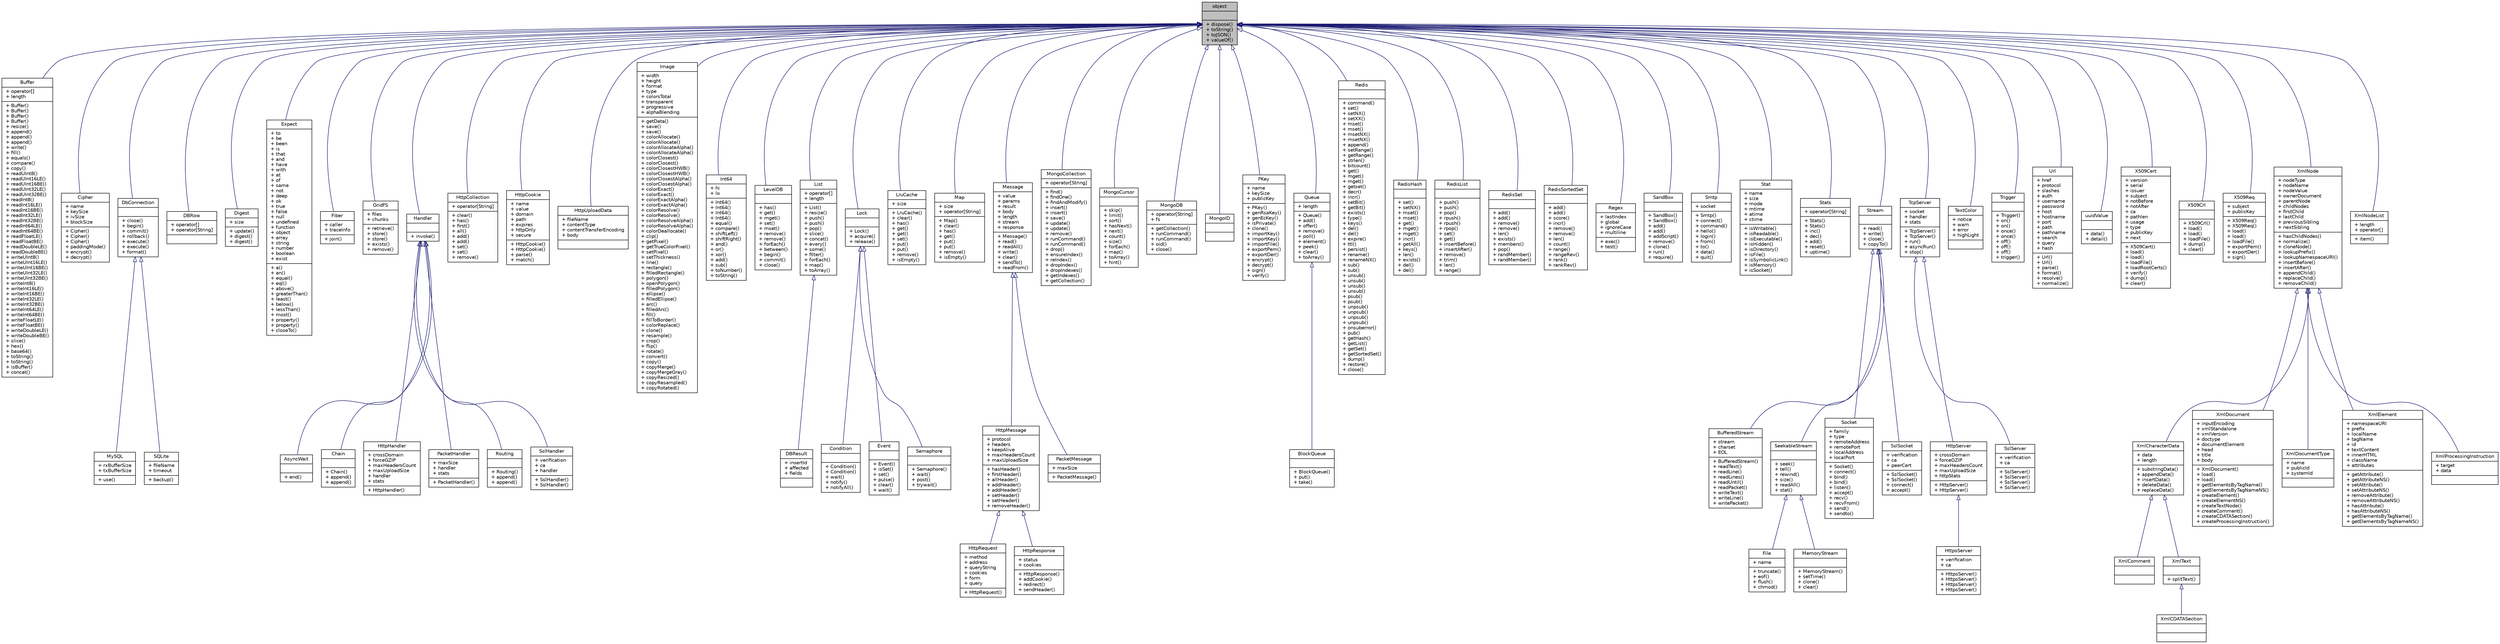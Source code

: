 digraph "object"
{
  edge [fontname="Helvetica",fontsize="10",labelfontname="Helvetica",labelfontsize="10"];
  node [fontname="Helvetica",fontsize="10",shape=record];
  Node1 [label="{object\n||+ dispose()\l+ toString()\l+ toJSON()\l+ valueOf()\l}",height=0.2,width=0.4,color="black", fillcolor="grey75", style="filled", fontcolor="black"];
  Node1 -> Node2 [dir="back",color="midnightblue",fontsize="10",style="solid",arrowtail="onormal",fontname="Helvetica"];
  Node2 [label="{Buffer\n|+ operator[]\l+ length\l|+ Buffer()\l+ Buffer()\l+ Buffer()\l+ Buffer()\l+ resize()\l+ append()\l+ append()\l+ append()\l+ write()\l+ fill()\l+ equals()\l+ compare()\l+ copy()\l+ readUInt8()\l+ readUInt16LE()\l+ readUInt16BE()\l+ readUInt32LE()\l+ readUInt32BE()\l+ readInt8()\l+ readInt16LE()\l+ readInt16BE()\l+ readInt32LE()\l+ readInt32BE()\l+ readInt64LE()\l+ readInt64BE()\l+ readFloatLE()\l+ readFloatBE()\l+ readDoubleLE()\l+ readDoubleBE()\l+ writeUInt8()\l+ writeUInt16LE()\l+ writeUInt16BE()\l+ writeUInt32LE()\l+ writeUInt32BE()\l+ writeInt8()\l+ writeInt16LE()\l+ writeInt16BE()\l+ writeInt32LE()\l+ writeInt32BE()\l+ writeInt64LE()\l+ writeInt64BE()\l+ writeFloatLE()\l+ writeFloatBE()\l+ writeDoubleLE()\l+ writeDoubleBE()\l+ slice()\l+ hex()\l+ base64()\l+ toString()\l+ toString()\l+ isBuffer()\l+ concat()\l}",height=0.2,width=0.4,color="black", fillcolor="white", style="filled",URL="$d9/dae/interfaceBuffer.html",tooltip="二进制数据缓存对象，用于 io 读写的数据处理 "];
  Node1 -> Node3 [dir="back",color="midnightblue",fontsize="10",style="solid",arrowtail="onormal",fontname="Helvetica"];
  Node3 [label="{Cipher\n|+ name\l+ keySize\l+ ivSize\l+ blockSize\l|+ Cipher()\l+ Cipher()\l+ Cipher()\l+ paddingMode()\l+ encrypt()\l+ decrypt()\l}",height=0.2,width=0.4,color="black", fillcolor="white", style="filled",URL="$df/d49/interfaceCipher.html",tooltip="对称加密算法对象 "];
  Node1 -> Node4 [dir="back",color="midnightblue",fontsize="10",style="solid",arrowtail="onormal",fontname="Helvetica"];
  Node4 [label="{DbConnection\n||+ close()\l+ begin()\l+ commit()\l+ rollback()\l+ execute()\l+ execute()\l+ format()\l}",height=0.2,width=0.4,color="black", fillcolor="white", style="filled",URL="$d8/d2c/interfaceDbConnection.html",tooltip="数据库连接对象，用于建立和维护一个数据库连接会话。 "];
  Node4 -> Node5 [dir="back",color="midnightblue",fontsize="10",style="solid",arrowtail="onormal",fontname="Helvetica"];
  Node5 [label="{MySQL\n|+ rxBufferSize\l+ txBufferSize\l|+ use()\l}",height=0.2,width=0.4,color="black", fillcolor="white", style="filled",URL="$d2/d68/interfaceMySQL.html",tooltip="mysql 数据库连接对象 "];
  Node4 -> Node6 [dir="back",color="midnightblue",fontsize="10",style="solid",arrowtail="onormal",fontname="Helvetica"];
  Node6 [label="{SQLite\n|+ fileName\l+ timeout\l|+ backup()\l}",height=0.2,width=0.4,color="black", fillcolor="white", style="filled",URL="$d7/df5/interfaceSQLite.html",tooltip="sqlite 数据库连接对象 "];
  Node1 -> Node7 [dir="back",color="midnightblue",fontsize="10",style="solid",arrowtail="onormal",fontname="Helvetica"];
  Node7 [label="{DBRow\n|+ operator[]\l+ operator[String]\l|}",height=0.2,width=0.4,color="black", fillcolor="white", style="filled",URL="$d7/d8e/interfaceDBRow.html",tooltip="数据库记录对象 "];
  Node1 -> Node8 [dir="back",color="midnightblue",fontsize="10",style="solid",arrowtail="onormal",fontname="Helvetica"];
  Node8 [label="{Digest\n|+ size\l|+ update()\l+ digest()\l+ digest()\l}",height=0.2,width=0.4,color="black", fillcolor="white", style="filled",URL="$d3/d41/interfaceDigest.html",tooltip="信息摘要对象 "];
  Node1 -> Node9 [dir="back",color="midnightblue",fontsize="10",style="solid",arrowtail="onormal",fontname="Helvetica"];
  Node9 [label="{Expect\n|+ to\l+ be\l+ been\l+ is\l+ that\l+ and\l+ have\l+ with\l+ at\l+ of\l+ same\l+ not\l+ deep\l+ ok\l+ true\l+ false\l+ null\l+ undefined\l+ function\l+ object\l+ array\l+ string\l+ number\l+ boolean\l+ exist\l|+ a()\l+ an()\l+ equal()\l+ eql()\l+ above()\l+ greaterThan()\l+ least()\l+ below()\l+ lessThan()\l+ most()\l+ property()\l+ property()\l+ closeTo()\l}",height=0.2,width=0.4,color="black", fillcolor="white", style="filled",URL="$d0/df6/interfaceExpect.html",tooltip="断言期望对象 "];
  Node1 -> Node10 [dir="back",color="midnightblue",fontsize="10",style="solid",arrowtail="onormal",fontname="Helvetica"];
  Node10 [label="{Fiber\n|+ caller\l+ traceInfo\l|+ join()\l}",height=0.2,width=0.4,color="black", fillcolor="white", style="filled",URL="$d4/d39/interfaceFiber.html",tooltip="纤程操作对象，此对象不可直接创建 "];
  Node1 -> Node11 [dir="back",color="midnightblue",fontsize="10",style="solid",arrowtail="onormal",fontname="Helvetica"];
  Node11 [label="{GridFS\n|+ files\l+ chunks\l|+ retrieve()\l+ store()\l+ store()\l+ exists()\l+ remove()\l}",height=0.2,width=0.4,color="black", fillcolor="white", style="filled",URL="$d7/d34/interfaceGridFS.html",tooltip="MongoDB GridFS 分布式文件系统访问对象 "];
  Node1 -> Node12 [dir="back",color="midnightblue",fontsize="10",style="solid",arrowtail="onormal",fontname="Helvetica"];
  Node12 [label="{Handler\n||+ invoke()\l}",height=0.2,width=0.4,color="black", fillcolor="white", style="filled",URL="$da/d85/interfaceHandler.html",tooltip="消息处理器接口 "];
  Node12 -> Node13 [dir="back",color="midnightblue",fontsize="10",style="solid",arrowtail="onormal",fontname="Helvetica"];
  Node13 [label="{AsyncWait\n||+ end()\l}",height=0.2,width=0.4,color="black", fillcolor="white", style="filled",URL="$d2/d88/interfaceAsyncWait.html",tooltip="消息处理器异步等待对象 "];
  Node12 -> Node14 [dir="back",color="midnightblue",fontsize="10",style="solid",arrowtail="onormal",fontname="Helvetica"];
  Node14 [label="{Chain\n||+ Chain()\l+ append()\l+ append()\l}",height=0.2,width=0.4,color="black", fillcolor="white", style="filled",URL="$d3/d78/interfaceChain.html",tooltip="消息处理器链处理对象 "];
  Node12 -> Node15 [dir="back",color="midnightblue",fontsize="10",style="solid",arrowtail="onormal",fontname="Helvetica"];
  Node15 [label="{HttpHandler\n|+ crossDomain\l+ forceGZIP\l+ maxHeadersCount\l+ maxUploadSize\l+ handler\l+ stats\l|+ HttpHandler()\l}",height=0.2,width=0.4,color="black", fillcolor="white", style="filled",URL="$d6/d18/interfaceHttpHandler.html",tooltip="http 协议转换处理器 "];
  Node12 -> Node16 [dir="back",color="midnightblue",fontsize="10",style="solid",arrowtail="onormal",fontname="Helvetica"];
  Node16 [label="{PacketHandler\n|+ maxSize\l+ handler\l+ stats\l|+ PacketHandler()\l}",height=0.2,width=0.4,color="black", fillcolor="white", style="filled",URL="$de/dba/interfacePacketHandler.html",tooltip="Packet 包协议转换处理器 "];
  Node12 -> Node17 [dir="back",color="midnightblue",fontsize="10",style="solid",arrowtail="onormal",fontname="Helvetica"];
  Node17 [label="{Routing\n||+ Routing()\l+ append()\l+ append()\l}",height=0.2,width=0.4,color="black", fillcolor="white", style="filled",URL="$df/dcb/interfaceRouting.html",tooltip="消息处理器路由对象 "];
  Node12 -> Node18 [dir="back",color="midnightblue",fontsize="10",style="solid",arrowtail="onormal",fontname="Helvetica"];
  Node18 [label="{SslHandler\n|+ verification\l+ ca\l+ handler\l|+ SslHandler()\l+ SslHandler()\l}",height=0.2,width=0.4,color="black", fillcolor="white", style="filled",URL="$df/dd8/interfaceSslHandler.html",tooltip="ssl 协议转换处理器 "];
  Node1 -> Node19 [dir="back",color="midnightblue",fontsize="10",style="solid",arrowtail="onormal",fontname="Helvetica"];
  Node19 [label="{HttpCollection\n|+ operator[String]\l|+ clear()\l+ has()\l+ first()\l+ all()\l+ add()\l+ add()\l+ set()\l+ set()\l+ remove()\l}",height=0.2,width=0.4,color="black", fillcolor="white", style="filled",URL="$da/d34/interfaceHttpCollection.html",tooltip="http 容器对象，用于 http header，cookie，query，form，等数据的存储与组织 "];
  Node1 -> Node20 [dir="back",color="midnightblue",fontsize="10",style="solid",arrowtail="onormal",fontname="Helvetica"];
  Node20 [label="{HttpCookie\n|+ name\l+ value\l+ domain\l+ path\l+ expires\l+ httpOnly\l+ secure\l|+ HttpCookie()\l+ HttpCookie()\l+ parse()\l+ match()\l}",height=0.2,width=0.4,color="black", fillcolor="white", style="filled",URL="$d3/dea/interfaceHttpCookie.html",tooltip="http Cookie 对象，用于添加和处理 cookie "];
  Node1 -> Node21 [dir="back",color="midnightblue",fontsize="10",style="solid",arrowtail="onormal",fontname="Helvetica"];
  Node21 [label="{HttpUploadData\n|+ fileName\l+ contentType\l+ contentTransferEncoding\l+ body\l|}",height=0.2,width=0.4,color="black", fillcolor="white", style="filled",URL="$db/dd0/interfaceHttpUploadData.html",tooltip="包含 multipart 的一个条目数据 "];
  Node1 -> Node22 [dir="back",color="midnightblue",fontsize="10",style="solid",arrowtail="onormal",fontname="Helvetica"];
  Node22 [label="{Image\n|+ width\l+ height\l+ format\l+ type\l+ colorsTotal\l+ transparent\l+ progressive\l+ alphaBlending\l|+ getData()\l+ save()\l+ save()\l+ colorAllocate()\l+ colorAllocate()\l+ colorAllocateAlpha()\l+ colorAllocateAlpha()\l+ colorClosest()\l+ colorClosest()\l+ colorClosestHWB()\l+ colorClosestHWB()\l+ colorClosestAlpha()\l+ colorClosestAlpha()\l+ colorExact()\l+ colorExact()\l+ colorExactAlpha()\l+ colorExactAlpha()\l+ colorResolve()\l+ colorResolve()\l+ colorResolveAlpha()\l+ colorResolveAlpha()\l+ colorDeallocate()\l+ clip()\l+ getPixel()\l+ getTrueColorPixel()\l+ setPixel()\l+ setThickness()\l+ line()\l+ rectangle()\l+ filledRectangle()\l+ polygon()\l+ openPolygon()\l+ filledPolygon()\l+ ellipse()\l+ filledEllipse()\l+ arc()\l+ filledArc()\l+ fill()\l+ fillToBorder()\l+ colorReplace()\l+ clone()\l+ resample()\l+ crop()\l+ flip()\l+ rotate()\l+ convert()\l+ copy()\l+ copyMerge()\l+ copyMergeGray()\l+ copyResized()\l+ copyResampled()\l+ copyRotated()\l}",height=0.2,width=0.4,color="black", fillcolor="white", style="filled",URL="$d2/d41/interfaceImage.html",tooltip="图像处理对象，用以对图像进行转换，绘制，存储等操作 "];
  Node1 -> Node23 [dir="back",color="midnightblue",fontsize="10",style="solid",arrowtail="onormal",fontname="Helvetica"];
  Node23 [label="{Int64\n|+ hi\l+ lo\l|+ Int64()\l+ Int64()\l+ Int64()\l+ Int64()\l+ equal()\l+ compare()\l+ shiftLeft()\l+ shiftRight()\l+ and()\l+ or()\l+ xor()\l+ add()\l+ sub()\l+ toNumber()\l+ toString()\l}",height=0.2,width=0.4,color="black", fillcolor="white", style="filled",URL="$df/dc1/interfaceInt64.html",tooltip="64位整数对象 "];
  Node1 -> Node24 [dir="back",color="midnightblue",fontsize="10",style="solid",arrowtail="onormal",fontname="Helvetica"];
  Node24 [label="{LevelDB\n||+ has()\l+ get()\l+ mget()\l+ set()\l+ mset()\l+ remove()\l+ remove()\l+ forEach()\l+ between()\l+ begin()\l+ commit()\l+ close()\l}",height=0.2,width=0.4,color="black", fillcolor="white", style="filled",URL="$d0/d9e/interfaceLevelDB.html",tooltip="LevelDB 数据库对象 "];
  Node1 -> Node25 [dir="back",color="midnightblue",fontsize="10",style="solid",arrowtail="onormal",fontname="Helvetica"];
  Node25 [label="{List\n|+ operator[]\l+ length\l|+ List()\l+ resize()\l+ push()\l+ push()\l+ pop()\l+ slice()\l+ concat()\l+ every()\l+ some()\l+ filter()\l+ forEach()\l+ map()\l+ toArray()\l}",height=0.2,width=0.4,color="black", fillcolor="white", style="filled",URL="$de/dd8/interfaceList.html",tooltip="Variant 数组对象，一般用以返回一组 Variant 数据 "];
  Node25 -> Node26 [dir="back",color="midnightblue",fontsize="10",style="solid",arrowtail="onormal",fontname="Helvetica"];
  Node26 [label="{DBResult\n|+ insertId\l+ affected\l+ fields\l|}",height=0.2,width=0.4,color="black", fillcolor="white", style="filled",URL="$d9/db4/interfaceDBResult.html",tooltip="数据库结果集合对象 "];
  Node1 -> Node27 [dir="back",color="midnightblue",fontsize="10",style="solid",arrowtail="onormal",fontname="Helvetica"];
  Node27 [label="{Lock\n||+ Lock()\l+ acquire()\l+ release()\l}",height=0.2,width=0.4,color="black", fillcolor="white", style="filled",URL="$de/da6/interfaceLock.html",tooltip="纤程锁对象 "];
  Node27 -> Node28 [dir="back",color="midnightblue",fontsize="10",style="solid",arrowtail="onormal",fontname="Helvetica"];
  Node28 [label="{Condition\n||+ Condition()\l+ Condition()\l+ wait()\l+ notify()\l+ notifyAll()\l}",height=0.2,width=0.4,color="black", fillcolor="white", style="filled",URL="$d5/d45/interfaceCondition.html",tooltip="条件变量对象 "];
  Node27 -> Node29 [dir="back",color="midnightblue",fontsize="10",style="solid",arrowtail="onormal",fontname="Helvetica"];
  Node29 [label="{Event\n||+ Event()\l+ isSet()\l+ set()\l+ pulse()\l+ clear()\l+ wait()\l}",height=0.2,width=0.4,color="black", fillcolor="white", style="filled",URL="$d7/ddf/interfaceEvent.html",tooltip="事件对象 "];
  Node27 -> Node30 [dir="back",color="midnightblue",fontsize="10",style="solid",arrowtail="onormal",fontname="Helvetica"];
  Node30 [label="{Semaphore\n||+ Semaphore()\l+ wait()\l+ post()\l+ trywait()\l}",height=0.2,width=0.4,color="black", fillcolor="white", style="filled",URL="$dc/d90/interfaceSemaphore.html",tooltip="纤程信号量对象 "];
  Node1 -> Node31 [dir="back",color="midnightblue",fontsize="10",style="solid",arrowtail="onormal",fontname="Helvetica"];
  Node31 [label="{LruCache\n|+ size\l|+ LruCache()\l+ clear()\l+ has()\l+ get()\l+ get()\l+ set()\l+ put()\l+ put()\l+ remove()\l+ isEmpty()\l}",height=0.2,width=0.4,color="black", fillcolor="white", style="filled",URL="$dc/d81/interfaceLruCache.html",tooltip="LRU(least recently used) 缓存对象 "];
  Node1 -> Node32 [dir="back",color="midnightblue",fontsize="10",style="solid",arrowtail="onormal",fontname="Helvetica"];
  Node32 [label="{Map\n|+ size\l+ operator[String]\l|+ Map()\l+ clear()\l+ has()\l+ get()\l+ put()\l+ put()\l+ remove()\l+ isEmpty()\l}",height=0.2,width=0.4,color="black", fillcolor="white", style="filled",URL="$d2/dc1/interfaceMap.html",tooltip="字典对象 "];
  Node1 -> Node33 [dir="back",color="midnightblue",fontsize="10",style="solid",arrowtail="onormal",fontname="Helvetica"];
  Node33 [label="{Message\n|+ value\l+ params\l+ result\l+ body\l+ length\l+ stream\l+ response\l|+ Message()\l+ read()\l+ readAll()\l+ write()\l+ clear()\l+ sendTo()\l+ readFrom()\l}",height=0.2,width=0.4,color="black", fillcolor="white", style="filled",URL="$d6/db7/interfaceMessage.html",tooltip="基础消息对象 "];
  Node33 -> Node34 [dir="back",color="midnightblue",fontsize="10",style="solid",arrowtail="onormal",fontname="Helvetica"];
  Node34 [label="{HttpMessage\n|+ protocol\l+ headers\l+ keepAlive\l+ maxHeadersCount\l+ maxUploadSize\l|+ hasHeader()\l+ firstHeader()\l+ allHeader()\l+ addHeader()\l+ addHeader()\l+ setHeader()\l+ setHeader()\l+ removeHeader()\l}",height=0.2,width=0.4,color="black", fillcolor="white", style="filled",URL="$da/d38/interfaceHttpMessage.html",tooltip="http 基础消息对象 "];
  Node34 -> Node35 [dir="back",color="midnightblue",fontsize="10",style="solid",arrowtail="onormal",fontname="Helvetica"];
  Node35 [label="{HttpRequest\n|+ method\l+ address\l+ queryString\l+ cookies\l+ form\l+ query\l|+ HttpRequest()\l}",height=0.2,width=0.4,color="black", fillcolor="white", style="filled",URL="$d4/dfa/interfaceHttpRequest.html",tooltip="http 请求消息对象 "];
  Node34 -> Node36 [dir="back",color="midnightblue",fontsize="10",style="solid",arrowtail="onormal",fontname="Helvetica"];
  Node36 [label="{HttpResponse\n|+ status\l+ cookies\l|+ HttpResponse()\l+ addCookie()\l+ redirect()\l+ sendHeader()\l}",height=0.2,width=0.4,color="black", fillcolor="white", style="filled",URL="$d9/d71/interfaceHttpResponse.html",tooltip="http 响应消息对象 "];
  Node33 -> Node37 [dir="back",color="midnightblue",fontsize="10",style="solid",arrowtail="onormal",fontname="Helvetica"];
  Node37 [label="{PacketMessage\n|+ maxSize\l|+ PacketMessage()\l}",height=0.2,width=0.4,color="black", fillcolor="white", style="filled",URL="$df/da2/interfacePacketMessage.html",tooltip="包处理消息对象 "];
  Node1 -> Node38 [dir="back",color="midnightblue",fontsize="10",style="solid",arrowtail="onormal",fontname="Helvetica"];
  Node38 [label="{MongoCollection\n|+ operator[String]\l|+ find()\l+ findOne()\l+ findAndModify()\l+ insert()\l+ insert()\l+ save()\l+ update()\l+ update()\l+ remove()\l+ runCommand()\l+ runCommand()\l+ drop()\l+ ensureIndex()\l+ reIndex()\l+ dropIndex()\l+ dropIndexes()\l+ getIndexes()\l+ getCollection()\l}",height=0.2,width=0.4,color="black", fillcolor="white", style="filled",URL="$d6/d6b/interfaceMongoCollection.html",tooltip="mongodb 数据库数据集对象 "];
  Node1 -> Node39 [dir="back",color="midnightblue",fontsize="10",style="solid",arrowtail="onormal",fontname="Helvetica"];
  Node39 [label="{MongoCursor\n||+ skip()\l+ limit()\l+ sort()\l+ hasNext()\l+ next()\l+ count()\l+ size()\l+ forEach()\l+ map()\l+ toArray()\l+ hint()\l}",height=0.2,width=0.4,color="black", fillcolor="white", style="filled",URL="$dc/d27/interfaceMongoCursor.html",tooltip="mongodb 数据库数据游标对象 "];
  Node1 -> Node40 [dir="back",color="midnightblue",fontsize="10",style="solid",arrowtail="onormal",fontname="Helvetica"];
  Node40 [label="{MongoDB\n|+ operator[String]\l+ fs\l|+ getCollection()\l+ runCommand()\l+ runCommand()\l+ oid()\l+ close()\l}",height=0.2,width=0.4,color="black", fillcolor="white", style="filled",URL="$df/d69/interfaceMongoDB.html",tooltip="mongodb 数据库连接对象 "];
  Node1 -> Node41 [dir="back",color="midnightblue",fontsize="10",style="solid",arrowtail="onormal",fontname="Helvetica"];
  Node41 [label="{MongoID\n||}",height=0.2,width=0.4,color="black", fillcolor="white", style="filled",URL="$d9/d2f/interfaceMongoID.html",tooltip="mongodb 数据库数据唯一标识对象，用于存储传递 oid "];
  Node1 -> Node42 [dir="back",color="midnightblue",fontsize="10",style="solid",arrowtail="onormal",fontname="Helvetica"];
  Node42 [label="{PKey\n|+ name\l+ keySize\l+ publicKey\l|+ PKey()\l+ genRsaKey()\l+ genEcKey()\l+ isPrivate()\l+ clone()\l+ importKey()\l+ importKey()\l+ importFile()\l+ exportPem()\l+ exportDer()\l+ encrypt()\l+ decrypt()\l+ sign()\l+ verify()\l}",height=0.2,width=0.4,color="black", fillcolor="white", style="filled",URL="$d5/dac/interfacePKey.html",tooltip="不对称加密算法对象 "];
  Node1 -> Node43 [dir="back",color="midnightblue",fontsize="10",style="solid",arrowtail="onormal",fontname="Helvetica"];
  Node43 [label="{Queue\n|+ length\l|+ Queue()\l+ add()\l+ offer()\l+ remove()\l+ poll()\l+ element()\l+ peek()\l+ clear()\l+ toArray()\l}",height=0.2,width=0.4,color="black", fillcolor="white", style="filled",URL="$d1/d56/interfaceQueue.html",tooltip="FIFO（先进先出）队列对象 "];
  Node43 -> Node44 [dir="back",color="midnightblue",fontsize="10",style="solid",arrowtail="onormal",fontname="Helvetica"];
  Node44 [label="{BlockQueue\n||+ BlockQueue()\l+ put()\l+ take()\l}",height=0.2,width=0.4,color="black", fillcolor="white", style="filled",URL="$d4/db6/interfaceBlockQueue.html",tooltip="阻塞 FIFO（先进先出）队列对象 "];
  Node1 -> Node45 [dir="back",color="midnightblue",fontsize="10",style="solid",arrowtail="onormal",fontname="Helvetica"];
  Node45 [label="{Redis\n||+ command()\l+ set()\l+ setNX()\l+ setXX()\l+ mset()\l+ mset()\l+ msetNX()\l+ msetNX()\l+ append()\l+ setRange()\l+ getRange()\l+ strlen()\l+ bitcount()\l+ get()\l+ mget()\l+ mget()\l+ getset()\l+ decr()\l+ incr()\l+ setBit()\l+ getBit()\l+ exists()\l+ type()\l+ keys()\l+ del()\l+ del()\l+ expire()\l+ ttl()\l+ persist()\l+ rename()\l+ renameNX()\l+ sub()\l+ sub()\l+ unsub()\l+ unsub()\l+ unsub()\l+ unsub()\l+ psub()\l+ psub()\l+ unpsub()\l+ unpsub()\l+ unpsub()\l+ unpsub()\l+ onsuberror()\l+ pub()\l+ getHash()\l+ getList()\l+ getSet()\l+ getSortedSet()\l+ dump()\l+ restore()\l+ close()\l}",height=0.2,width=0.4,color="black", fillcolor="white", style="filled",URL="$d7/d32/interfaceRedis.html",tooltip="Redis 数据库客户端对象 "];
  Node1 -> Node46 [dir="back",color="midnightblue",fontsize="10",style="solid",arrowtail="onormal",fontname="Helvetica"];
  Node46 [label="{RedisHash\n||+ set()\l+ setNX()\l+ mset()\l+ mset()\l+ get()\l+ mget()\l+ mget()\l+ incr()\l+ getAll()\l+ keys()\l+ len()\l+ exists()\l+ del()\l+ del()\l}",height=0.2,width=0.4,color="black", fillcolor="white", style="filled",URL="$d9/d58/interfaceRedisHash.html",tooltip="Redis 数据库客户端 Hash 对象，此对象为包含指定 key 的客户端，只有调用其方法才会操作数据库 ..."];
  Node1 -> Node47 [dir="back",color="midnightblue",fontsize="10",style="solid",arrowtail="onormal",fontname="Helvetica"];
  Node47 [label="{RedisList\n||+ push()\l+ push()\l+ pop()\l+ rpush()\l+ rpush()\l+ rpop()\l+ set()\l+ get()\l+ insertBefore()\l+ insertAfter()\l+ remove()\l+ trim()\l+ len()\l+ range()\l}",height=0.2,width=0.4,color="black", fillcolor="white", style="filled",URL="$d0/da2/interfaceRedisList.html",tooltip="Redis 数据库客户端 List 对象，此对象为包含指定 key 的客户端，只有调用其方法才会操作数据库 ..."];
  Node1 -> Node48 [dir="back",color="midnightblue",fontsize="10",style="solid",arrowtail="onormal",fontname="Helvetica"];
  Node48 [label="{RedisSet\n||+ add()\l+ add()\l+ remove()\l+ remove()\l+ len()\l+ exists()\l+ members()\l+ pop()\l+ randMember()\l+ randMember()\l}",height=0.2,width=0.4,color="black", fillcolor="white", style="filled",URL="$d3/dee/interfaceRedisSet.html",tooltip="Redis 数据库客户端 Set 对象，此对象为包含指定 key 的客户端，只有调用其方法才会操作数据库 ..."];
  Node1 -> Node49 [dir="back",color="midnightblue",fontsize="10",style="solid",arrowtail="onormal",fontname="Helvetica"];
  Node49 [label="{RedisSortedSet\n||+ add()\l+ add()\l+ score()\l+ incr()\l+ remove()\l+ remove()\l+ len()\l+ count()\l+ range()\l+ rangeRev()\l+ rank()\l+ rankRev()\l}",height=0.2,width=0.4,color="black", fillcolor="white", style="filled",URL="$db/d03/interfaceRedisSortedSet.html",tooltip="Redis 数据库客户端 SortedSet 对象，此对象为包含指定 key 的客户端，只有调用其方法才会操作数据库 ..."];
  Node1 -> Node50 [dir="back",color="midnightblue",fontsize="10",style="solid",arrowtail="onormal",fontname="Helvetica"];
  Node50 [label="{Regex\n|+ lastIndex\l+ global\l+ ignoreCase\l+ multiline\l|+ exec()\l+ test()\l}",height=0.2,width=0.4,color="black", fillcolor="white", style="filled",URL="$d1/d43/interfaceRegex.html",tooltip="正则表达式对象 "];
  Node1 -> Node51 [dir="back",color="midnightblue",fontsize="10",style="solid",arrowtail="onormal",fontname="Helvetica"];
  Node51 [label="{SandBox\n||+ SandBox()\l+ SandBox()\l+ add()\l+ add()\l+ addScript()\l+ remove()\l+ clone()\l+ run()\l+ require()\l}",height=0.2,width=0.4,color="black", fillcolor="white", style="filled",URL="$d5/dd4/interfaceSandBox.html",tooltip="安全沙箱对象，用于管理一个独立的运行空间 "];
  Node1 -> Node52 [dir="back",color="midnightblue",fontsize="10",style="solid",arrowtail="onormal",fontname="Helvetica"];
  Node52 [label="{Smtp\n|+ socket\l|+ Smtp()\l+ connect()\l+ command()\l+ hello()\l+ login()\l+ from()\l+ to()\l+ data()\l+ quit()\l}",height=0.2,width=0.4,color="black", fillcolor="white", style="filled",URL="$da/de8/interfaceSmtp.html",tooltip="Smtp对象 "];
  Node1 -> Node53 [dir="back",color="midnightblue",fontsize="10",style="solid",arrowtail="onormal",fontname="Helvetica"];
  Node53 [label="{Stat\n|+ name\l+ size\l+ mode\l+ mtime\l+ atime\l+ ctime\l|+ isWritable()\l+ isReadable()\l+ isExecutable()\l+ isHidden()\l+ isDirectory()\l+ isFile()\l+ isSymbolicLink()\l+ isMemory()\l+ isSocket()\l}",height=0.2,width=0.4,color="black", fillcolor="white", style="filled",URL="$dc/da9/interfaceStat.html",tooltip="文件的基础信息对象 "];
  Node1 -> Node54 [dir="back",color="midnightblue",fontsize="10",style="solid",arrowtail="onormal",fontname="Helvetica"];
  Node54 [label="{Stats\n|+ operator[String]\l|+ Stats()\l+ Stats()\l+ inc()\l+ dec()\l+ add()\l+ reset()\l+ uptime()\l}",height=0.2,width=0.4,color="black", fillcolor="white", style="filled",URL="$df/d0b/interfaceStats.html",tooltip="数据统计对象，用以构建应用运行时数据收集 "];
  Node1 -> Node55 [dir="back",color="midnightblue",fontsize="10",style="solid",arrowtail="onormal",fontname="Helvetica"];
  Node55 [label="{Stream\n||+ read()\l+ write()\l+ close()\l+ copyTo()\l}",height=0.2,width=0.4,color="black", fillcolor="white", style="filled",URL="$d4/dc7/interfaceStream.html",tooltip="流操作对象，用于二进制数据流读写 "];
  Node55 -> Node56 [dir="back",color="midnightblue",fontsize="10",style="solid",arrowtail="onormal",fontname="Helvetica"];
  Node56 [label="{BufferedStream\n|+ stream\l+ charset\l+ EOL\l|+ BufferedStream()\l+ readText()\l+ readLine()\l+ readLines()\l+ readUntil()\l+ readPacket()\l+ writeText()\l+ writeLine()\l+ writePacket()\l}",height=0.2,width=0.4,color="black", fillcolor="white", style="filled",URL="$d0/d37/interfaceBufferedStream.html",tooltip="缓存读取对象 "];
  Node55 -> Node57 [dir="back",color="midnightblue",fontsize="10",style="solid",arrowtail="onormal",fontname="Helvetica"];
  Node57 [label="{SeekableStream\n||+ seek()\l+ tell()\l+ rewind()\l+ size()\l+ readAll()\l+ stat()\l}",height=0.2,width=0.4,color="black", fillcolor="white", style="filled",URL="$d6/d9c/interfaceSeekableStream.html",tooltip="可移动当前指针的流对象接口 "];
  Node57 -> Node58 [dir="back",color="midnightblue",fontsize="10",style="solid",arrowtail="onormal",fontname="Helvetica"];
  Node58 [label="{File\n|+ name\l|+ truncate()\l+ eof()\l+ flush()\l+ chmod()\l}",height=0.2,width=0.4,color="black", fillcolor="white", style="filled",URL="$d3/d3a/interfaceFile.html",tooltip="文件操作对象，用于二进制文件读写 "];
  Node57 -> Node59 [dir="back",color="midnightblue",fontsize="10",style="solid",arrowtail="onormal",fontname="Helvetica"];
  Node59 [label="{MemoryStream\n||+ MemoryStream()\l+ setTime()\l+ clone()\l+ clear()\l}",height=0.2,width=0.4,color="black", fillcolor="white", style="filled",URL="$d2/d93/interfaceMemoryStream.html",tooltip="内存流对象 "];
  Node55 -> Node60 [dir="back",color="midnightblue",fontsize="10",style="solid",arrowtail="onormal",fontname="Helvetica"];
  Node60 [label="{Socket\n|+ family\l+ type\l+ remoteAddress\l+ remotePort\l+ localAddress\l+ localPort\l|+ Socket()\l+ connect()\l+ bind()\l+ bind()\l+ listen()\l+ accept()\l+ recv()\l+ recvFrom()\l+ send()\l+ sendto()\l}",height=0.2,width=0.4,color="black", fillcolor="white", style="filled",URL="$dd/d94/interfaceSocket.html",tooltip="网络套接口对象 "];
  Node55 -> Node61 [dir="back",color="midnightblue",fontsize="10",style="solid",arrowtail="onormal",fontname="Helvetica"];
  Node61 [label="{SslSocket\n|+ verification\l+ ca\l+ peerCert\l|+ SslSocket()\l+ SslSocket()\l+ connect()\l+ accept()\l}",height=0.2,width=0.4,color="black", fillcolor="white", style="filled",URL="$d0/d97/interfaceSslSocket.html",tooltip="ssl 网络套接口对象 "];
  Node1 -> Node62 [dir="back",color="midnightblue",fontsize="10",style="solid",arrowtail="onormal",fontname="Helvetica"];
  Node62 [label="{TcpServer\n|+ socket\l+ handler\l+ stats\l|+ TcpServer()\l+ TcpServer()\l+ run()\l+ asyncRun()\l+ stop()\l}",height=0.2,width=0.4,color="black", fillcolor="white", style="filled",URL="$d7/d48/interfaceTcpServer.html",tooltip="tcp 服务器对象，可方便创建一个标准多纤程 tcp 服务器 "];
  Node62 -> Node63 [dir="back",color="midnightblue",fontsize="10",style="solid",arrowtail="onormal",fontname="Helvetica"];
  Node63 [label="{HttpServer\n|+ crossDomain\l+ forceGZIP\l+ maxHeadersCount\l+ maxUploadSize\l+ httpStats\l|+ HttpServer()\l+ HttpServer()\l}",height=0.2,width=0.4,color="black", fillcolor="white", style="filled",URL="$d4/d79/interfaceHttpServer.html",tooltip="http 服务器对象 "];
  Node63 -> Node64 [dir="back",color="midnightblue",fontsize="10",style="solid",arrowtail="onormal",fontname="Helvetica"];
  Node64 [label="{HttpsServer\n|+ verification\l+ ca\l|+ HttpsServer()\l+ HttpsServer()\l+ HttpsServer()\l+ HttpsServer()\l}",height=0.2,width=0.4,color="black", fillcolor="white", style="filled",URL="$d7/d42/interfaceHttpsServer.html",tooltip="https 服务器对象 "];
  Node62 -> Node65 [dir="back",color="midnightblue",fontsize="10",style="solid",arrowtail="onormal",fontname="Helvetica"];
  Node65 [label="{SslServer\n|+ verification\l+ ca\l|+ SslServer()\l+ SslServer()\l+ SslServer()\l+ SslServer()\l}",height=0.2,width=0.4,color="black", fillcolor="white", style="filled",URL="$d1/d5c/interfaceSslServer.html",tooltip="ssl 服务器对象，可方便创建一个标准多纤程 ssl 服务器 "];
  Node1 -> Node66 [dir="back",color="midnightblue",fontsize="10",style="solid",arrowtail="onormal",fontname="Helvetica"];
  Node66 [label="{TextColor\n|+ notice\l+ warn\l+ error\l+ highLight\l|}",height=0.2,width=0.4,color="black", fillcolor="white", style="filled",URL="$da/d8a/interfaceTextColor.html",tooltip="终端输出颜色配置对象 "];
  Node1 -> Node67 [dir="back",color="midnightblue",fontsize="10",style="solid",arrowtail="onormal",fontname="Helvetica"];
  Node67 [label="{Trigger\n||+ Trigger()\l+ on()\l+ on()\l+ once()\l+ once()\l+ off()\l+ off()\l+ off()\l+ trigger()\l}",height=0.2,width=0.4,color="black", fillcolor="white", style="filled",URL="$d6/df7/interfaceTrigger.html",tooltip="事件触发对象，可用于建立观察者模式，支持事件触发的对象均继承于此，同一事件的同一函数只会产生一次回调 ..."];
  Node1 -> Node68 [dir="back",color="midnightblue",fontsize="10",style="solid",arrowtail="onormal",fontname="Helvetica"];
  Node68 [label="{Url\n|+ href\l+ protocol\l+ slashes\l+ auth\l+ username\l+ password\l+ host\l+ hostname\l+ port\l+ path\l+ pathname\l+ search\l+ query\l+ hash\l|+ Url()\l+ Url()\l+ parse()\l+ format()\l+ resolve()\l+ normalize()\l}",height=0.2,width=0.4,color="black", fillcolor="white", style="filled",URL="$dd/d23/interfaceUrl.html",tooltip="Url 处理对象 "];
  Node1 -> Node69 [dir="back",color="midnightblue",fontsize="10",style="solid",arrowtail="onormal",fontname="Helvetica"];
  Node69 [label="{uuidValue\n||+ data()\l+ detail()\l}",height=0.2,width=0.4,color="black", fillcolor="white", style="filled",URL="$d6/de7/interfaceuuidValue.html",tooltip="uuid 对象 "];
  Node1 -> Node70 [dir="back",color="midnightblue",fontsize="10",style="solid",arrowtail="onormal",fontname="Helvetica"];
  Node70 [label="{X509Cert\n|+ version\l+ serial\l+ issuer\l+ subject\l+ notBefore\l+ notAfter\l+ ca\l+ pathlen\l+ usage\l+ type\l+ publicKey\l+ next\l|+ X509Cert()\l+ load()\l+ load()\l+ loadFile()\l+ loadRootCerts()\l+ verify()\l+ dump()\l+ clear()\l}",height=0.2,width=0.4,color="black", fillcolor="white", style="filled",URL="$dc/d22/interfaceX509Cert.html",tooltip="x509 证书对象 "];
  Node1 -> Node71 [dir="back",color="midnightblue",fontsize="10",style="solid",arrowtail="onormal",fontname="Helvetica"];
  Node71 [label="{X509Crl\n||+ X509Crl()\l+ load()\l+ load()\l+ loadFile()\l+ dump()\l+ clear()\l}",height=0.2,width=0.4,color="black", fillcolor="white", style="filled",URL="$d9/d86/interfaceX509Crl.html",tooltip="x509 撤销证书对象 "];
  Node1 -> Node72 [dir="back",color="midnightblue",fontsize="10",style="solid",arrowtail="onormal",fontname="Helvetica"];
  Node72 [label="{X509Req\n|+ subject\l+ publicKey\l|+ X509Req()\l+ X509Req()\l+ load()\l+ load()\l+ loadFile()\l+ exportPem()\l+ exportDer()\l+ sign()\l}",height=0.2,width=0.4,color="black", fillcolor="white", style="filled",URL="$d7/d8b/interfaceX509Req.html",tooltip="x509 证书请求对象 "];
  Node1 -> Node73 [dir="back",color="midnightblue",fontsize="10",style="solid",arrowtail="onormal",fontname="Helvetica"];
  Node73 [label="{XmlNode\n|+ nodeType\l+ nodeName\l+ nodeValue\l+ ownerDocument\l+ parentNode\l+ childNodes\l+ firstChild\l+ lastChild\l+ previousSibling\l+ nextSibling\l|+ hasChildNodes()\l+ normalize()\l+ cloneNode()\l+ lookupPrefix()\l+ lookupNamespaceURI()\l+ insertBefore()\l+ insertAfter()\l+ appendChild()\l+ replaceChild()\l+ removeChild()\l}",height=0.2,width=0.4,color="black", fillcolor="white", style="filled",URL="$dc/d8f/interfaceXmlNode.html",tooltip="XmlNode 对象是整个 DOM 的基础数据类型 "];
  Node73 -> Node74 [dir="back",color="midnightblue",fontsize="10",style="solid",arrowtail="onormal",fontname="Helvetica"];
  Node74 [label="{XmlCharacterData\n|+ data\l+ length\l|+ substringData()\l+ appendData()\l+ insertData()\l+ deleteData()\l+ replaceData()\l}",height=0.2,width=0.4,color="black", fillcolor="white", style="filled",URL="$d7/d50/interfaceXmlCharacterData.html",tooltip="XmlCharacterData 接口提供了 XmlText 和 XmlComment 节点的常用功能 "];
  Node74 -> Node75 [dir="back",color="midnightblue",fontsize="10",style="solid",arrowtail="onormal",fontname="Helvetica"];
  Node75 [label="{XmlComment\n||}",height=0.2,width=0.4,color="black", fillcolor="white", style="filled",URL="$dd/dc1/interfaceXmlComment.html",tooltip="XmlComment 对象表示文档中注释节点的内容 "];
  Node74 -> Node76 [dir="back",color="midnightblue",fontsize="10",style="solid",arrowtail="onormal",fontname="Helvetica"];
  Node76 [label="{XmlText\n||+ splitText()\l}",height=0.2,width=0.4,color="black", fillcolor="white", style="filled",URL="$d3/d51/interfaceXmlText.html",tooltip="XmlText 对象表示元素或属性的文本内容 "];
  Node76 -> Node77 [dir="back",color="midnightblue",fontsize="10",style="solid",arrowtail="onormal",fontname="Helvetica"];
  Node77 [label="{XmlCDATASection\n||}",height=0.2,width=0.4,color="black", fillcolor="white", style="filled",URL="$d4/dd8/interfaceXmlCDATASection.html",tooltip="XmlCDATASection 对象表示文档中的 CDATA 区段 "];
  Node73 -> Node78 [dir="back",color="midnightblue",fontsize="10",style="solid",arrowtail="onormal",fontname="Helvetica"];
  Node78 [label="{XmlDocument\n|+ inputEncoding\l+ xmlStandalone\l+ xmlVersion\l+ doctype\l+ documentElement\l+ head\l+ title\l+ body\l|+ XmlDocument()\l+ load()\l+ load()\l+ getElementsByTagName()\l+ getElementsByTagNameNS()\l+ createElement()\l+ createElementNS()\l+ createTextNode()\l+ createComment()\l+ createCDATASection()\l+ createProcessingInstruction()\l}",height=0.2,width=0.4,color="black", fillcolor="white", style="filled",URL="$d6/d47/interfaceXmlDocument.html",tooltip="XmlDocument 对象代表整个 XML 文档 "];
  Node73 -> Node79 [dir="back",color="midnightblue",fontsize="10",style="solid",arrowtail="onormal",fontname="Helvetica"];
  Node79 [label="{XmlDocumentType\n|+ name\l+ publicId\l+ systemId\l|}",height=0.2,width=0.4,color="black", fillcolor="white", style="filled",URL="$d4/d35/interfaceXmlDocumentType.html",tooltip="XmlDocumentType 对象用于访问 XML 所定义的实体 "];
  Node73 -> Node80 [dir="back",color="midnightblue",fontsize="10",style="solid",arrowtail="onormal",fontname="Helvetica"];
  Node80 [label="{XmlElement\n|+ namespaceURI\l+ prefix\l+ localName\l+ tagName\l+ id\l+ textContent\l+ innerHTML\l+ className\l+ attributes\l|+ getAttribute()\l+ getAttributeNS()\l+ setAttribute()\l+ setAttributeNS()\l+ removeAttribute()\l+ removeAttributeNS()\l+ hasAttribute()\l+ hasAttributeNS()\l+ getElementsByTagName()\l+ getElementsByTagNameNS()\l}",height=0.2,width=0.4,color="black", fillcolor="white", style="filled",URL="$d7/ddb/interfaceXmlElement.html",tooltip="XmlElement 对象表示 XML 文档中的元素 "];
  Node73 -> Node81 [dir="back",color="midnightblue",fontsize="10",style="solid",arrowtail="onormal",fontname="Helvetica"];
  Node81 [label="{XmlProcessingInstruction\n|+ target\l+ data\l|}",height=0.2,width=0.4,color="black", fillcolor="white", style="filled",URL="$da/df6/interfaceXmlProcessingInstruction.html",tooltip="XmlProcessingInstruction 对象表示 xml 处理指令 "];
  Node1 -> Node82 [dir="back",color="midnightblue",fontsize="10",style="solid",arrowtail="onormal",fontname="Helvetica"];
  Node82 [label="{XmlNodeList\n|+ length\l+ operator[]\l|+ item()\l}",height=0.2,width=0.4,color="black", fillcolor="white", style="filled",URL="$de/da6/interfaceXmlNodeList.html",tooltip="XmlNodeList 对象代表一个有顺序的节点列表 "];
}
